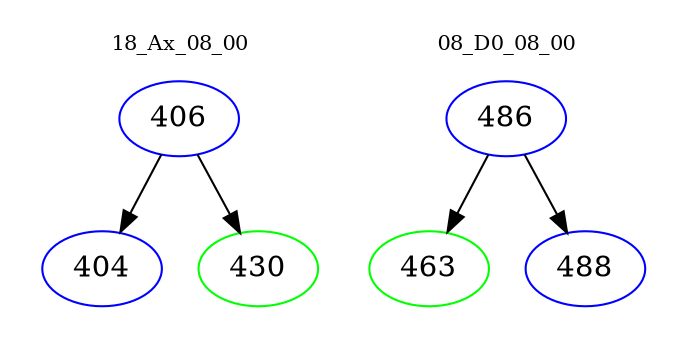 digraph{
subgraph cluster_0 {
color = white
label = "18_Ax_08_00";
fontsize=10;
T0_406 [label="406", color="blue"]
T0_406 -> T0_404 [color="black"]
T0_404 [label="404", color="blue"]
T0_406 -> T0_430 [color="black"]
T0_430 [label="430", color="green"]
}
subgraph cluster_1 {
color = white
label = "08_D0_08_00";
fontsize=10;
T1_486 [label="486", color="blue"]
T1_486 -> T1_463 [color="black"]
T1_463 [label="463", color="green"]
T1_486 -> T1_488 [color="black"]
T1_488 [label="488", color="blue"]
}
}
